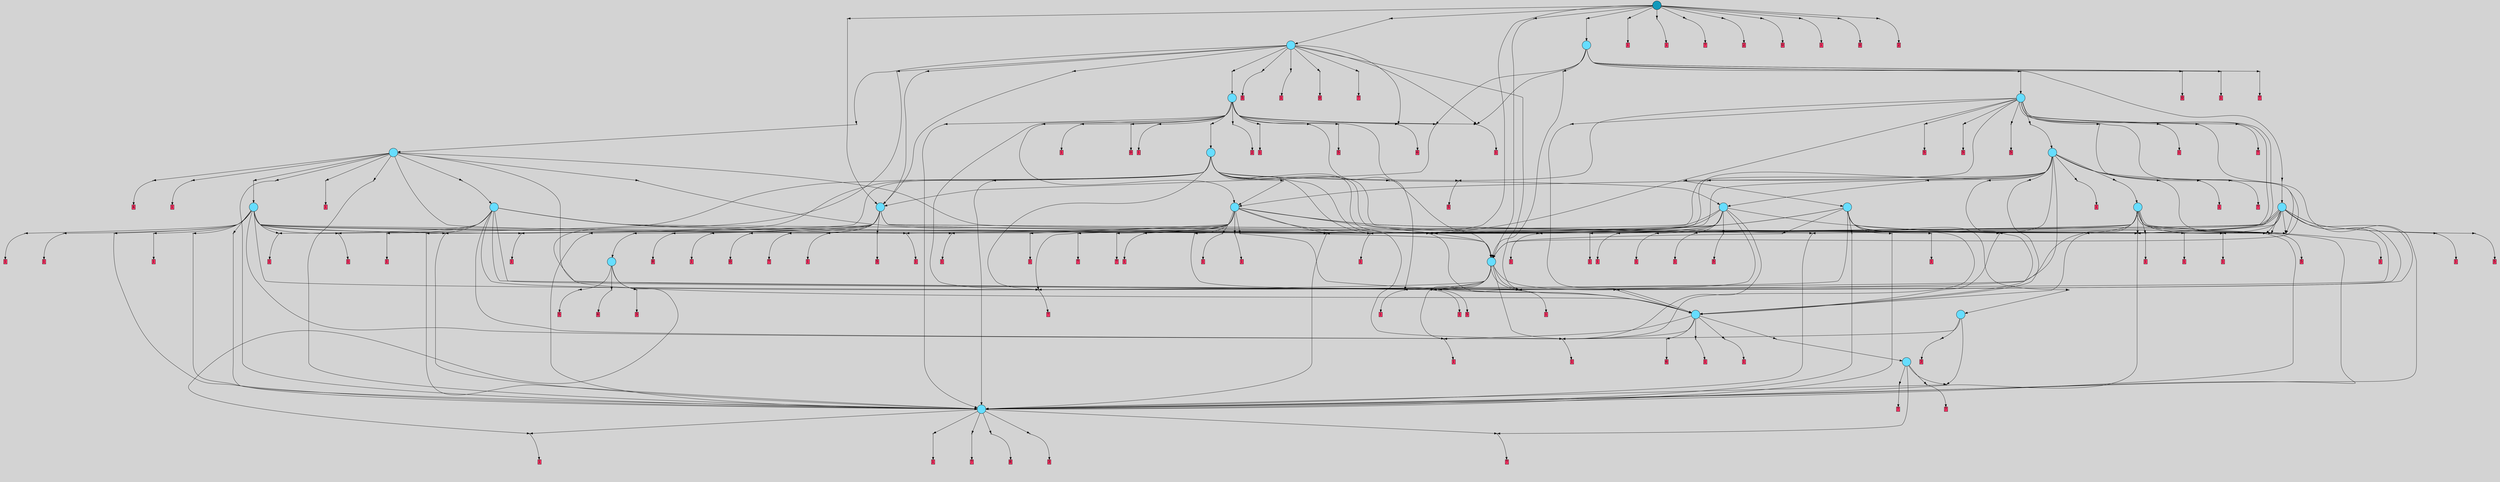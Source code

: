 // File exported with GEGELATI v1.3.1
// On the 2024-07-06 18:17:39
// With the MARL::MarlTPGGraphDotExporter
digraph{
	graph[pad = "0.212, 0.055" bgcolor = lightgray]
	node[shape=circle style = filled label = ""]
		T39 [fillcolor="#66ddff"]
		T136 [fillcolor="#66ddff"]
		T166 [fillcolor="#66ddff"]
		T232 [fillcolor="#66ddff"]
		T241 [fillcolor="#66ddff"]
		T284 [fillcolor="#66ddff"]
		T320 [fillcolor="#66ddff"]
		T336 [fillcolor="#66ddff"]
		T361 [fillcolor="#66ddff"]
		T423 [fillcolor="#66ddff"]
		T447 [fillcolor="#66ddff"]
		T466 [fillcolor="#66ddff"]
		T472 [fillcolor="#66ddff"]
		T502 [fillcolor="#66ddff"]
		T559 [fillcolor="#66ddff"]
		T566 [fillcolor="#66ddff"]
		T592 [fillcolor="#66ddff"]
		T687 [fillcolor="#66ddff"]
		T871 [fillcolor="#66ddff"]
		T911 [fillcolor="#66ddff"]
		T978 [fillcolor="#66ddff"]
		T1188 [fillcolor="#1199bb"]
		P22051 [fillcolor="#cccccc" shape=point] //
		I22051 [shape=box style=invis label="1|4&2|7#1|0&#92;n6|4&1|3#4|5&#92;n6|7&2|3#4|0&#92;n"]
		P22051 -> I22051[style=invis]
		A13172 [fillcolor="#ff3366" shape=box margin=0.03 width=0 height=0 label="5"]
		T39 -> P22051 -> A13172
		P22052 [fillcolor="#cccccc" shape=point] //
		I22052 [shape=box style=invis label="3|2&1|3#1|0&#92;n3|0&1|7#1|5&#92;n8|3&1|2#2|6&#92;n2|1&2|3#1|3&#92;n0|3&0|6#3|3&#92;n0|6&3|1#1|4&#92;n"]
		P22052 -> I22052[style=invis]
		A13173 [fillcolor="#ff3366" shape=box margin=0.03 width=0 height=0 label="6"]
		T39 -> P22052 -> A13173
		P22053 [fillcolor="#cccccc" shape=point] //
		I22053 [shape=box style=invis label="5|2&4|4#2|3&#92;n6|4&0|7#4|1&#92;n0|3&0|1#2|1&#92;n5|7&1|1#4|0&#92;n5|7&1|2#2|7&#92;n0|4&2|3#3|3&#92;n0|3&2|3#2|7&#92;n8|7&4|7#0|2&#92;n0|2&3|0#0|2&#92;n"]
		P22053 -> I22053[style=invis]
		A13174 [fillcolor="#ff3366" shape=box margin=0.03 width=0 height=0 label="1"]
		T39 -> P22053 -> A13174
		P22054 [fillcolor="#cccccc" shape=point] //
		I22054 [shape=box style=invis label="7|5&2|1#2|5&#92;n1|0&2|2#0|5&#92;n3|3&3|6#2|4&#92;n"]
		P22054 -> I22054[style=invis]
		A13175 [fillcolor="#ff3366" shape=box margin=0.03 width=0 height=0 label="3"]
		T39 -> P22054 -> A13175
		P22055 [fillcolor="#cccccc" shape=point] //
		I22055 [shape=box style=invis label="4|0&1|0#2|3&#92;n8|7&2|0#3|3&#92;n3|3&0|0#1|2&#92;n3|6&2|2#1|7&#92;n2|3&0|4#3|1&#92;n0|3&3|3#0|7&#92;n7|0&3|3#2|2&#92;n"]
		P22055 -> I22055[style=invis]
		A13176 [fillcolor="#ff3366" shape=box margin=0.03 width=0 height=0 label="7"]
		T136 -> P22055 -> A13176
		P22056 [fillcolor="#cccccc" shape=point] //
		I22056 [shape=box style=invis label="3|5&4|5#0|3&#92;n8|7&3|6#2|1&#92;n8|0&2|5#0|4&#92;n"]
		P22056 -> I22056[style=invis]
		A13177 [fillcolor="#ff3366" shape=box margin=0.03 width=0 height=0 label="3"]
		T136 -> P22056 -> A13177
		P22057 [fillcolor="#cccccc" shape=point] //
		I22057 [shape=box style=invis label="5|2&4|4#2|3&#92;n0|3&0|1#2|4&#92;n0|2&3|0#0|2&#92;n1|0&3|3#2|4&#92;n5|7&1|1#4|0&#92;n5|7&1|2#2|7&#92;n0|4&2|3#3|3&#92;n0|0&2|3#2|7&#92;n8|7&4|7#0|2&#92;n6|4&0|7#4|1&#92;n"]
		P22057 -> I22057[style=invis]
		A13178 [fillcolor="#ff3366" shape=box margin=0.03 width=0 height=0 label="1"]
		T136 -> P22057 -> A13178
		P22058 [fillcolor="#cccccc" shape=point] //
		I22058 [shape=box style=invis label="1|6&2|6#1|2&#92;n2|3&4|0#1|3&#92;n5|6&4|0#2|1&#92;n7|0&4|1#0|7&#92;n2|6&0|4#1|1&#92;n"]
		P22058 -> I22058[style=invis]
		A13179 [fillcolor="#ff3366" shape=box margin=0.03 width=0 height=0 label="7"]
		T136 -> P22058 -> A13179
		P22059 [fillcolor="#cccccc" shape=point] //
		I22059 [shape=box style=invis label="4|1&2|1#0|7&#92;n8|0&2|7#0|3&#92;n8|4&3|2#1|5&#92;n"]
		P22059 -> I22059[style=invis]
		A13180 [fillcolor="#ff3366" shape=box margin=0.03 width=0 height=0 label="8"]
		T136 -> P22059 -> A13180
		T136 -> P22053
		P22060 [fillcolor="#cccccc" shape=point] //
		I22060 [shape=box style=invis label="8|4&3|6#1|3&#92;n3|7&1|4#1|0&#92;n5|3&2|4#3|0&#92;n0|0&4|7#3|0&#92;n7|3&0|5#1|7&#92;n7|6&1|5#4|4&#92;n6|1&1|1#1|0&#92;n"]
		P22060 -> I22060[style=invis]
		T166 -> P22060 -> T136
		T166 -> P22055
		P22061 [fillcolor="#cccccc" shape=point] //
		I22061 [shape=box style=invis label="4|0&1|0#2|3&#92;n6|0&4|1#1|2&#92;n7|0&4|3#2|2&#92;n3|3&0|0#1|2&#92;n8|7&2|0#3|3&#92;n2|3&0|4#3|1&#92;n3|2&0|2#2|3&#92;n3|6&2|2#0|7&#92;n"]
		P22061 -> I22061[style=invis]
		A13181 [fillcolor="#ff3366" shape=box margin=0.03 width=0 height=0 label="7"]
		T166 -> P22061 -> A13181
		P22062 [fillcolor="#cccccc" shape=point] //
		I22062 [shape=box style=invis label="4|0&1|0#2|3&#92;n3|6&2|2#1|7&#92;n2|3&0|4#3|1&#92;n3|3&0|0#1|2&#92;n5|0&1|7#0|6&#92;n8|7&3|0#3|3&#92;n7|6&0|2#1|7&#92;n0|3&3|3#0|7&#92;n"]
		P22062 -> I22062[style=invis]
		A13182 [fillcolor="#ff3366" shape=box margin=0.03 width=0 height=0 label="7"]
		T166 -> P22062 -> A13182
		P22063 [fillcolor="#cccccc" shape=point] //
		I22063 [shape=box style=invis label="7|4&4|1#0|1&#92;n8|5&1|1#3|7&#92;n2|4&4|0#0|1&#92;n4|0&3|4#1|2&#92;n4|6&3|7#1|5&#92;n"]
		P22063 -> I22063[style=invis]
		A13183 [fillcolor="#ff3366" shape=box margin=0.03 width=0 height=0 label="3"]
		T232 -> P22063 -> A13183
		T232 -> P22060
		P22064 [fillcolor="#cccccc" shape=point] //
		I22064 [shape=box style=invis label="5|3&2|3#4|7&#92;n2|0&3|4#2|6&#92;n3|2&1|2#4|0&#92;n"]
		P22064 -> I22064[style=invis]
		A13184 [fillcolor="#ff3366" shape=box margin=0.03 width=0 height=0 label="1"]
		T232 -> P22064 -> A13184
		P22065 [fillcolor="#cccccc" shape=point] //
		I22065 [shape=box style=invis label="3|0&0|6#3|6&#92;n7|7&1|7#2|2&#92;n6|0&4|0#4|0&#92;n6|6&0|7#4|1&#92;n4|3&1|2#3|6&#92;n"]
		P22065 -> I22065[style=invis]
		A13185 [fillcolor="#ff3366" shape=box margin=0.03 width=0 height=0 label="1"]
		T241 -> P22065 -> A13185
		P22066 [fillcolor="#cccccc" shape=point] //
		I22066 [shape=box style=invis label="4|5&1|4#2|3&#92;n2|6&3|2#1|2&#92;n5|1&3|2#1|4&#92;n1|0&4|7#4|6&#92;n5|4&2|0#1|1&#92;n5|5&1|3#0|7&#92;n"]
		P22066 -> I22066[style=invis]
		T241 -> P22066 -> T166
		P22067 [fillcolor="#cccccc" shape=point] //
		I22067 [shape=box style=invis label="7|0&0|5#0|6&#92;n1|2&1|3#3|7&#92;n"]
		P22067 -> I22067[style=invis]
		A13186 [fillcolor="#ff3366" shape=box margin=0.03 width=0 height=0 label="1"]
		T241 -> P22067 -> A13186
		T241 -> P22064
		P22068 [fillcolor="#cccccc" shape=point] //
		I22068 [shape=box style=invis label="5|4&1|2#2|7&#92;n5|2&4|4#1|3&#92;n2|3&0|1#2|1&#92;n1|2&3|3#3|2&#92;n6|4&0|7#4|1&#92;n0|0&1|0#4|0&#92;n7|6&3|2#2|3&#92;n"]
		P22068 -> I22068[style=invis]
		A13187 [fillcolor="#ff3366" shape=box margin=0.03 width=0 height=0 label="6"]
		T241 -> P22068 -> A13187
		P22069 [fillcolor="#cccccc" shape=point] //
		I22069 [shape=box style=invis label="4|3&3|6#0|6&#92;n3|0&3|7#2|6&#92;n"]
		P22069 -> I22069[style=invis]
		A13188 [fillcolor="#ff3366" shape=box margin=0.03 width=0 height=0 label="1"]
		T241 -> P22069 -> A13188
		P22070 [fillcolor="#cccccc" shape=point] //
		I22070 [shape=box style=invis label="5|3&2|0#2|7&#92;n0|7&1|4#2|0&#92;n"]
		P22070 -> I22070[style=invis]
		A13189 [fillcolor="#ff3366" shape=box margin=0.03 width=0 height=0 label="1"]
		T284 -> P22070 -> A13189
		P22071 [fillcolor="#cccccc" shape=point] //
		I22071 [shape=box style=invis label="0|0&4|7#3|0&#92;n5|3&2|4#3|4&#92;n2|3&0|7#0|3&#92;n3|7&1|2#1|0&#92;n8|4&3|6#1|3&#92;n7|6&1|5#4|4&#92;n2|0&4|3#2|2&#92;n2|1&1|1#1|0&#92;n"]
		P22071 -> I22071[style=invis]
		T284 -> P22071 -> T241
		P22072 [fillcolor="#cccccc" shape=point] //
		I22072 [shape=box style=invis label="1|0&4|2#4|7&#92;n7|1&0|5#2|5&#92;n5|4&3|6#3|6&#92;n"]
		P22072 -> I22072[style=invis]
		A13190 [fillcolor="#ff3366" shape=box margin=0.03 width=0 height=0 label="5"]
		T284 -> P22072 -> A13190
		P22073 [fillcolor="#cccccc" shape=point] //
		I22073 [shape=box style=invis label="5|3&2|3#2|7&#92;n"]
		P22073 -> I22073[style=invis]
		A13191 [fillcolor="#ff3366" shape=box margin=0.03 width=0 height=0 label="1"]
		T284 -> P22073 -> A13191
		T284 -> P22064
		T284 -> P22065
		P22074 [fillcolor="#cccccc" shape=point] //
		I22074 [shape=box style=invis label="2|0&3|4#2|6&#92;n5|3&2|3#2|7&#92;n3|2&1|2#4|0&#92;n"]
		P22074 -> I22074[style=invis]
		A13192 [fillcolor="#ff3366" shape=box margin=0.03 width=0 height=0 label="1"]
		T284 -> P22074 -> A13192
		T284 -> P22070
		P22075 [fillcolor="#cccccc" shape=point] //
		I22075 [shape=box style=invis label="4|0&1|0#2|3&#92;n0|3&3|3#0|7&#92;n3|3&0|0#1|2&#92;n3|6&2|1#1|7&#92;n8|6&2|6#4|2&#92;n8|7&3|0#3|3&#92;n2|3&0|4#3|1&#92;n7|0&3|3#2|2&#92;n"]
		P22075 -> I22075[style=invis]
		A13193 [fillcolor="#ff3366" shape=box margin=0.03 width=0 height=0 label="7"]
		T284 -> P22075 -> A13193
		P22076 [fillcolor="#cccccc" shape=point] //
		I22076 [shape=box style=invis label="5|7&3|2#1|0&#92;n3|5&4|6#0|0&#92;n0|0&1|4#4|0&#92;n"]
		P22076 -> I22076[style=invis]
		A13194 [fillcolor="#ff3366" shape=box margin=0.03 width=0 height=0 label="1"]
		T320 -> P22076 -> A13194
		P22077 [fillcolor="#cccccc" shape=point] //
		I22077 [shape=box style=invis label="0|0&4|7#3|0&#92;n5|3&2|4#3|0&#92;n3|7&1|2#1|0&#92;n8|4&3|6#1|3&#92;n2|0&4|3#2|2&#92;n7|6&1|5#4|4&#92;n2|1&1|1#1|0&#92;n"]
		P22077 -> I22077[style=invis]
		T320 -> P22077 -> T241
		P22078 [fillcolor="#cccccc" shape=point] //
		I22078 [shape=box style=invis label="1|0&4|5#4|7&#92;n7|1&0|5#2|5&#92;n"]
		P22078 -> I22078[style=invis]
		A13195 [fillcolor="#ff3366" shape=box margin=0.03 width=0 height=0 label="5"]
		T320 -> P22078 -> A13195
		P22079 [fillcolor="#cccccc" shape=point] //
		I22079 [shape=box style=invis label="5|1&2|2#4|0&#92;n3|0&2|4#2|2&#92;n7|4&3|6#1|1&#92;n"]
		P22079 -> I22079[style=invis]
		A13196 [fillcolor="#ff3366" shape=box margin=0.03 width=0 height=0 label="1"]
		T320 -> P22079 -> A13196
		P22080 [fillcolor="#cccccc" shape=point] //
		I22080 [shape=box style=invis label="5|3&2|3#4|7&#92;n3|2&1|5#4|0&#92;n2|0&3|4#2|6&#92;n"]
		P22080 -> I22080[style=invis]
		A13197 [fillcolor="#ff3366" shape=box margin=0.03 width=0 height=0 label="1"]
		T320 -> P22080 -> A13197
		P22081 [fillcolor="#cccccc" shape=point] //
		I22081 [shape=box style=invis label="5|2&4|4#2|3&#92;n0|0&2|3#2|7&#92;n0|2&3|0#0|2&#92;n1|0&3|3#2|4&#92;n5|7&1|1#4|0&#92;n5|7&1|2#2|7&#92;n0|4&2|3#3|3&#92;n0|3&0|2#2|4&#92;n8|7&4|7#0|2&#92;n6|4&0|7#4|1&#92;n"]
		P22081 -> I22081[style=invis]
		A13198 [fillcolor="#ff3366" shape=box margin=0.03 width=0 height=0 label="1"]
		T320 -> P22081 -> A13198
		T320 -> P22064
		P22082 [fillcolor="#cccccc" shape=point] //
		I22082 [shape=box style=invis label="0|7&1|1#4|4&#92;n1|3&4|5#0|5&#92;n1|6&4|4#2|7&#92;n8|1&2|5#2|3&#92;n4|0&3|2#4|6&#92;n7|7&4|5#2|2&#92;n"]
		P22082 -> I22082[style=invis]
		A13199 [fillcolor="#ff3366" shape=box margin=0.03 width=0 height=0 label="1"]
		T320 -> P22082 -> A13199
		T320 -> P22070
		P22083 [fillcolor="#cccccc" shape=point] //
		I22083 [shape=box style=invis label="8|1&3|5#3|7&#92;n8|3&3|3#3|5&#92;n0|0&4|6#1|5&#92;n"]
		P22083 -> I22083[style=invis]
		A13200 [fillcolor="#ff3366" shape=box margin=0.03 width=0 height=0 label="5"]
		T320 -> P22083 -> A13200
		T336 -> P22070
		P22084 [fillcolor="#cccccc" shape=point] //
		I22084 [shape=box style=invis label="2|7&4|5#3|3&#92;n5|4&3|6#3|6&#92;n1|0&4|2#3|7&#92;n"]
		P22084 -> I22084[style=invis]
		T336 -> P22084 -> T284
		T336 -> P22073
		T336 -> P22064
		P22085 [fillcolor="#cccccc" shape=point] //
		I22085 [shape=box style=invis label="3|0&0|6#3|7&#92;n6|4&4|7#2|4&#92;n7|7&1|7#2|2&#92;n6|0&4|0#4|0&#92;n4|3&1|2#3|6&#92;n6|6&0|7#4|1&#92;n"]
		P22085 -> I22085[style=invis]
		A13201 [fillcolor="#ff3366" shape=box margin=0.03 width=0 height=0 label="1"]
		T336 -> P22085 -> A13201
		P22086 [fillcolor="#cccccc" shape=point] //
		I22086 [shape=box style=invis label="5|3&2|3#2|7&#92;n0|0&0|4#1|2&#92;n3|3&0|7#1|7&#92;n"]
		P22086 -> I22086[style=invis]
		A13202 [fillcolor="#ff3366" shape=box margin=0.03 width=0 height=0 label="1"]
		T336 -> P22086 -> A13202
		T336 -> P22075
		P22087 [fillcolor="#cccccc" shape=point] //
		I22087 [shape=box style=invis label="7|4&4|2#4|6&#92;n5|6&3|1#1|4&#92;n5|3&4|2#3|4&#92;n8|7&0|4#2|0&#92;n7|0&4|4#3|7&#92;n4|4&0|1#1|6&#92;n0|7&4|6#0|6&#92;n"]
		P22087 -> I22087[style=invis]
		A13203 [fillcolor="#ff3366" shape=box margin=0.03 width=0 height=0 label="1"]
		T336 -> P22087 -> A13203
		P22088 [fillcolor="#cccccc" shape=point] //
		I22088 [shape=box style=invis label="8|4&3|6#1|3&#92;n5|3&2|4#3|0&#92;n3|7&1|4#1|0&#92;n7|6&1|6#4|4&#92;n6|5&3|3#1|7&#92;n4|2&3|0#4|3&#92;n0|0&4|7#3|0&#92;n6|1&1|1#3|0&#92;n"]
		P22088 -> I22088[style=invis]
		T336 -> P22088 -> T136
		P22089 [fillcolor="#cccccc" shape=point] //
		I22089 [shape=box style=invis label="0|0&4|7#3|0&#92;n8|3&1|0#4|7&#92;n8|4&3|6#1|3&#92;n5|3&2|4#1|0&#92;n3|7&1|4#1|0&#92;n2|0&4|3#2|2&#92;n7|6&1|5#4|4&#92;n2|1&1|1#1|0&#92;n"]
		P22089 -> I22089[style=invis]
		T336 -> P22089 -> T136
		P22090 [fillcolor="#cccccc" shape=point] //
		I22090 [shape=box style=invis label="8|4&3|6#1|3&#92;n7|6&1|5#4|4&#92;n5|3&2|4#3|0&#92;n0|0&4|7#3|0&#92;n2|3&0|5#1|7&#92;n3|7&1|4#1|0&#92;n1|4&0|7#2|5&#92;n6|1&1|1#1|0&#92;n"]
		P22090 -> I22090[style=invis]
		T336 -> P22090 -> T136
		P22091 [fillcolor="#cccccc" shape=point] //
		I22091 [shape=box style=invis label="3|0&2|4#2|2&#92;n5|1&2|2#4|3&#92;n"]
		P22091 -> I22091[style=invis]
		A13204 [fillcolor="#ff3366" shape=box margin=0.03 width=0 height=0 label="1"]
		T336 -> P22091 -> A13204
		T361 -> P22084
		P22092 [fillcolor="#cccccc" shape=point] //
		I22092 [shape=box style=invis label="7|4&3|6#0|6&#92;n6|0&1|7#4|3&#92;n3|7&0|1#4|7&#92;n1|6&1|4#0|7&#92;n"]
		P22092 -> I22092[style=invis]
		A13205 [fillcolor="#ff3366" shape=box margin=0.03 width=0 height=0 label="1"]
		T361 -> P22092 -> A13205
		P22093 [fillcolor="#cccccc" shape=point] //
		I22093 [shape=box style=invis label="2|0&3|4#2|6&#92;n5|4&2|3#4|7&#92;n3|2&1|2#4|0&#92;n"]
		P22093 -> I22093[style=invis]
		A13206 [fillcolor="#ff3366" shape=box margin=0.03 width=0 height=0 label="1"]
		T361 -> P22093 -> A13206
		T361 -> P22085
		T361 -> P22086
		T361 -> P22075
		P22094 [fillcolor="#cccccc" shape=point] //
		I22094 [shape=box style=invis label="7|4&4|2#4|6&#92;n5|6&2|1#1|4&#92;n4|4&0|1#1|6&#92;n7|0&4|4#3|7&#92;n5|3&4|2#3|4&#92;n0|7&4|6#0|6&#92;n"]
		P22094 -> I22094[style=invis]
		A13207 [fillcolor="#ff3366" shape=box margin=0.03 width=0 height=0 label="1"]
		T361 -> P22094 -> A13207
		P22095 [fillcolor="#cccccc" shape=point] //
		I22095 [shape=box style=invis label="5|3&2|4#3|0&#92;n0|1&2|1#3|3&#92;n6|5&3|5#1|7&#92;n3|7&1|4#1|0&#92;n4|2&3|0#4|3&#92;n6|1&1|1#3|0&#92;n0|0&4|7#3|0&#92;n"]
		P22095 -> I22095[style=invis]
		T361 -> P22095 -> T136
		P22096 [fillcolor="#cccccc" shape=point] //
		I22096 [shape=box style=invis label="8|7&1|0#4|7&#92;n5|3&2|4#1|0&#92;n8|4&3|6#1|3&#92;n3|7&1|4#1|0&#92;n2|0&4|3#2|2&#92;n7|6&1|5#4|4&#92;n2|1&1|1#1|0&#92;n"]
		P22096 -> I22096[style=invis]
		T361 -> P22096 -> T136
		P22097 [fillcolor="#cccccc" shape=point] //
		I22097 [shape=box style=invis label="8|1&2|2#4|3&#92;n3|0&2|4#2|2&#92;n"]
		P22097 -> I22097[style=invis]
		A13208 [fillcolor="#ff3366" shape=box margin=0.03 width=0 height=0 label="1"]
		T361 -> P22097 -> A13208
		T361 -> P22064
		P22098 [fillcolor="#cccccc" shape=point] //
		I22098 [shape=box style=invis label="0|7&1|1#4|4&#92;n1|6&4|4#2|7&#92;n8|1&2|5#0|3&#92;n4|0&3|2#4|6&#92;n4|1&3|2#3|4&#92;n7|4&2|4#3|2&#92;n7|7&4|5#2|2&#92;n"]
		P22098 -> I22098[style=invis]
		A13209 [fillcolor="#ff3366" shape=box margin=0.03 width=0 height=0 label="1"]
		T361 -> P22098 -> A13209
		T361 -> P22079
		P22099 [fillcolor="#cccccc" shape=point] //
		I22099 [shape=box style=invis label="8|4&3|6#1|3&#92;n3|7&1|4#1|0&#92;n5|3&2|4#3|0&#92;n0|0&4|7#3|0&#92;n6|1&1|1#1|0&#92;n4|6&1|5#4|4&#92;n7|3&0|5#1|7&#92;n"]
		P22099 -> I22099[style=invis]
		T361 -> P22099 -> T136
		P22100 [fillcolor="#cccccc" shape=point] //
		I22100 [shape=box style=invis label="8|4&3|6#1|3&#92;n3|7&1|4#1|0&#92;n5|3&2|4#3|0&#92;n2|0&4|3#2|2&#92;n6|4&1|2#0|0&#92;n2|1&1|1#1|0&#92;n8|6&1|5#4|4&#92;n"]
		P22100 -> I22100[style=invis]
		T361 -> P22100 -> T136
		T423 -> P22084
		P22101 [fillcolor="#cccccc" shape=point] //
		I22101 [shape=box style=invis label="0|0&3|0#2|1&#92;n7|7&2|7#2|6&#92;n"]
		P22101 -> I22101[style=invis]
		A13210 [fillcolor="#ff3366" shape=box margin=0.03 width=0 height=0 label="1"]
		T423 -> P22101 -> A13210
		P22102 [fillcolor="#cccccc" shape=point] //
		I22102 [shape=box style=invis label="6|0&4|0#4|0&#92;n3|1&0|6#3|7&#92;n7|7&1|7#2|2&#92;n4|3&1|2#3|6&#92;n"]
		P22102 -> I22102[style=invis]
		T423 -> P22102 -> T241
		T423 -> P22075
		P22103 [fillcolor="#cccccc" shape=point] //
		I22103 [shape=box style=invis label="0|0&4|7#3|0&#92;n7|6&1|5#4|4&#92;n1|4&0|7#2|5&#92;n8|4&3|6#1|3&#92;n6|3&0|5#1|7&#92;n3|7&1|4#1|0&#92;n5|3&2|6#3|0&#92;n7|6&3|0#3|3&#92;n6|1&1|1#1|0&#92;n"]
		P22103 -> I22103[style=invis]
		T423 -> P22103 -> T136
		T423 -> P22091
		P22104 [fillcolor="#cccccc" shape=point] //
		I22104 [shape=box style=invis label="0|0&4|7#3|0&#92;n4|0&4|6#1|1&#92;n3|7&1|3#1|0&#92;n4|1&1|1#1|0&#92;n7|6&1|5#4|4&#92;n8|4&3|6#1|3&#92;n2|0&4|3#2|2&#92;n"]
		P22104 -> I22104[style=invis]
		T423 -> P22104 -> T232
		T423 -> P22064
		P22105 [fillcolor="#cccccc" shape=point] //
		I22105 [shape=box style=invis label="5|4&3|6#3|6&#92;n2|7&4|5#3|1&#92;n1|0&4|2#3|7&#92;n"]
		P22105 -> I22105[style=invis]
		T423 -> P22105 -> T284
		P22106 [fillcolor="#cccccc" shape=point] //
		I22106 [shape=box style=invis label="7|6&1|6#1|4&#92;n5|3&2|4#3|0&#92;n7|2&4|4#1|2&#92;n3|7&1|4#1|0&#92;n8|4&3|6#1|3&#92;n6|5&3|3#1|7&#92;n4|2&3|0#4|3&#92;n0|0&4|7#3|0&#92;n"]
		P22106 -> I22106[style=invis]
		T423 -> P22106 -> T136
		P22107 [fillcolor="#cccccc" shape=point] //
		I22107 [shape=box style=invis label="4|6&3|4#1|6&#92;n0|0&0|4#4|7&#92;n8|6&2|5#0|2&#92;n5|7&1|4#2|4&#92;n8|7&3|6#1|2&#92;n5|3&0|1#3|3&#92;n8|7&2|1#1|2&#92;n"]
		P22107 -> I22107[style=invis]
		A13211 [fillcolor="#ff3366" shape=box margin=0.03 width=0 height=0 label="1"]
		T447 -> P22107 -> A13211
		P22108 [fillcolor="#cccccc" shape=point] //
		I22108 [shape=box style=invis label="1|3&2|3#2|7&#92;n"]
		P22108 -> I22108[style=invis]
		A13212 [fillcolor="#ff3366" shape=box margin=0.03 width=0 height=0 label="1"]
		T447 -> P22108 -> A13212
		P22109 [fillcolor="#cccccc" shape=point] //
		I22109 [shape=box style=invis label="3|2&0|2#4|2&#92;n3|4&1|2#3|1&#92;n2|0&1|4#2|6&#92;n"]
		P22109 -> I22109[style=invis]
		A13213 [fillcolor="#ff3366" shape=box margin=0.03 width=0 height=0 label="1"]
		T447 -> P22109 -> A13213
		P22110 [fillcolor="#cccccc" shape=point] //
		I22110 [shape=box style=invis label="0|6&0|6#4|2&#92;n7|6&0|5#0|3&#92;n8|2&1|7#1|7&#92;n5|0&3|2#4|7&#92;n5|7&1|5#3|4&#92;n3|2&0|3#3|2&#92;n1|3&3|7#1|3&#92;n7|6&2|0#4|7&#92;n"]
		P22110 -> I22110[style=invis]
		A13214 [fillcolor="#ff3366" shape=box margin=0.03 width=0 height=0 label="1"]
		T447 -> P22110 -> A13214
		T447 -> P22089
		P22111 [fillcolor="#cccccc" shape=point] //
		I22111 [shape=box style=invis label="8|4&3|6#1|3&#92;n7|6&1|1#3|4&#92;n5|3&2|4#3|0&#92;n3|7&1|4#1|0&#92;n0|0&4|7#3|0&#92;n3|0&2|4#0|1&#92;n2|3&0|5#1|7&#92;n6|1&1|1#1|0&#92;n"]
		P22111 -> I22111[style=invis]
		T447 -> P22111 -> T136
		T447 -> P22091
		P22112 [fillcolor="#cccccc" shape=point] //
		I22112 [shape=box style=invis label="6|0&3|4#3|4&#92;n8|6&4|7#3|2&#92;n0|3&2|2#4|2&#92;n"]
		P22112 -> I22112[style=invis]
		A13215 [fillcolor="#ff3366" shape=box margin=0.03 width=0 height=0 label="1"]
		T447 -> P22112 -> A13215
		P22113 [fillcolor="#cccccc" shape=point] //
		I22113 [shape=box style=invis label="3|3&3|3#0|7&#92;n3|3&0|0#1|2&#92;n3|6&2|1#1|7&#92;n4|0&1|0#2|3&#92;n8|7&3|0#3|3&#92;n1|3&1|7#3|5&#92;n1|0&3|3#2|2&#92;n"]
		P22113 -> I22113[style=invis]
		A13216 [fillcolor="#ff3366" shape=box margin=0.03 width=0 height=0 label="7"]
		T447 -> P22113 -> A13216
		T447 -> P22090
		P22114 [fillcolor="#cccccc" shape=point] //
		I22114 [shape=box style=invis label="2|3&0|4#3|1&#92;n3|1&2|2#1|7&#92;n4|0&1|0#2|3&#92;n5|0&1|7#0|6&#92;n8|7&3|0#3|3&#92;n7|6&0|2#1|7&#92;n0|3&3|3#0|7&#92;n"]
		P22114 -> I22114[style=invis]
		A13217 [fillcolor="#ff3366" shape=box margin=0.03 width=0 height=0 label="7"]
		T447 -> P22114 -> A13217
		P22115 [fillcolor="#cccccc" shape=point] //
		I22115 [shape=box style=invis label="5|3&2|4#3|4&#92;n0|0&4|7#3|0&#92;n8|6&0|2#3|7&#92;n2|3&3|7#0|3&#92;n3|7&1|2#1|0&#92;n7|6&1|5#4|4&#92;n2|0&4|3#2|2&#92;n2|1&1|1#1|0&#92;n"]
		P22115 -> I22115[style=invis]
		T447 -> P22115 -> T241
		P22116 [fillcolor="#cccccc" shape=point] //
		I22116 [shape=box style=invis label="0|0&4|7#3|6&#92;n3|7&1|2#1|0&#92;n5|3&2|4#3|6&#92;n2|0&4|3#2|2&#92;n7|7&0|2#2|4&#92;n4|0&2|7#2|5&#92;n2|1&1|1#1|6&#92;n"]
		P22116 -> I22116[style=invis]
		T447 -> P22116 -> T241
		T447 -> P22075
		T447 -> P22084
		P22117 [fillcolor="#cccccc" shape=point] //
		I22117 [shape=box style=invis label="5|7&1|4#2|0&#92;n2|0&1|7#2|5&#92;n7|5&1|4#1|2&#92;n5|4&1|1#3|3&#92;n7|1&4|6#3|6&#92;n"]
		P22117 -> I22117[style=invis]
		A13218 [fillcolor="#ff3366" shape=box margin=0.03 width=0 height=0 label="1"]
		T466 -> P22117 -> A13218
		T466 -> P22084
		T466 -> P22073
		P22118 [fillcolor="#cccccc" shape=point] //
		I22118 [shape=box style=invis label="3|2&0|2#4|2&#92;n2|0&1|4#2|7&#92;n3|4&1|2#3|1&#92;n"]
		P22118 -> I22118[style=invis]
		A13219 [fillcolor="#ff3366" shape=box margin=0.03 width=0 height=0 label="1"]
		T466 -> P22118 -> A13219
		T466 -> P22089
		P22119 [fillcolor="#cccccc" shape=point] //
		I22119 [shape=box style=invis label="3|3&4|7#0|5&#92;n8|4&3|6#1|3&#92;n0|0&4|7#3|0&#92;n5|3&2|4#3|0&#92;n3|7&1|4#4|0&#92;n7|6&1|1#3|4&#92;n3|0&2|4#0|1&#92;n2|3&0|5#1|7&#92;n6|1&1|1#1|0&#92;n"]
		P22119 -> I22119[style=invis]
		T466 -> P22119 -> T136
		T466 -> P22091
		T466 -> P22090
		T466 -> P22071
		T466 -> P22091
		T466 -> P22075
		T466 -> P22078
		P22120 [fillcolor="#cccccc" shape=point] //
		I22120 [shape=box style=invis label="0|0&3|4#4|5&#92;n4|1&0|1#2|5&#92;n3|1&0|7#4|0&#92;n3|1&2|6#4|3&#92;n6|1&3|7#1|0&#92;n8|1&3|1#3|5&#92;n8|4&1|2#4|0&#92;n"]
		P22120 -> I22120[style=invis]
		A13220 [fillcolor="#ff3366" shape=box margin=0.03 width=0 height=0 label="1"]
		T466 -> P22120 -> A13220
		T466 -> P22085
		P22121 [fillcolor="#cccccc" shape=point] //
		I22121 [shape=box style=invis label="7|1&0|5#2|5&#92;n1|0&4|5#1|7&#92;n"]
		P22121 -> I22121[style=invis]
		A13221 [fillcolor="#ff3366" shape=box margin=0.03 width=0 height=0 label="5"]
		T466 -> P22121 -> A13221
		P22122 [fillcolor="#cccccc" shape=point] //
		I22122 [shape=box style=invis label="5|4&3|6#3|6&#92;n2|7&4|5#3|3&#92;n1|0&4|2#3|4&#92;n"]
		P22122 -> I22122[style=invis]
		T472 -> P22122 -> T284
		P22123 [fillcolor="#cccccc" shape=point] //
		I22123 [shape=box style=invis label="3|0&0|6#3|7&#92;n6|6&0|7#4|1&#92;n2|7&1|7#2|2&#92;n6|0&4|0#4|0&#92;n4|3&1|2#3|6&#92;n6|4&4|7#2|4&#92;n"]
		P22123 -> I22123[style=invis]
		A13222 [fillcolor="#ff3366" shape=box margin=0.03 width=0 height=0 label="1"]
		T472 -> P22123 -> A13222
		P22124 [fillcolor="#cccccc" shape=point] //
		I22124 [shape=box style=invis label="0|0&4|7#3|0&#92;n1|3&2|4#1|0&#92;n5|7&1|4#1|0&#92;n2|1&1|1#1|0&#92;n7|6&1|5#4|4&#92;n2|0&4|3#2|2&#92;n5|0&0|6#3|4&#92;n8|2&2|5#0|1&#92;n"]
		P22124 -> I22124[style=invis]
		T472 -> P22124 -> T136
		P22125 [fillcolor="#cccccc" shape=point] //
		I22125 [shape=box style=invis label="1|3&0|2#1|3&#92;n0|0&4|7#4|0&#92;n0|3&2|4#3|0&#92;n2|4&4|1#1|3&#92;n6|1&1|1#2|0&#92;n4|4&3|0#2|1&#92;n7|6&1|5#4|4&#92;n1|4&0|7#2|5&#92;n"]
		P22125 -> I22125[style=invis]
		T472 -> P22125 -> T136
		P22126 [fillcolor="#cccccc" shape=point] //
		I22126 [shape=box style=invis label="5|6&3|1#1|4&#92;n5|3&4|2#3|4&#92;n0|7&4|6#1|6&#92;n7|0&4|4#3|7&#92;n4|4&0|1#1|6&#92;n8|7&0|4#2|0&#92;n"]
		P22126 -> I22126[style=invis]
		T472 -> P22126 -> T336
		T472 -> P22071
		P22127 [fillcolor="#cccccc" shape=point] //
		I22127 [shape=box style=invis label="2|7&1|6#2|2&#92;n0|7&1|4#2|0&#92;n6|4&2|5#3|4&#92;n3|2&1|3#0|2&#92;n4|0&4|7#4|5&#92;n1|5&0|6#4|4&#92;n"]
		P22127 -> I22127[style=invis]
		T472 -> P22127 -> T361
		P22128 [fillcolor="#cccccc" shape=point] //
		I22128 [shape=box style=invis label="3|2&2|0#2|2&#92;n4|6&2|0#1|2&#92;n6|0&0|6#0|5&#92;n3|7&4|3#4|3&#92;n"]
		P22128 -> I22128[style=invis]
		A13223 [fillcolor="#ff3366" shape=box margin=0.03 width=0 height=0 label="1"]
		T472 -> P22128 -> A13223
		P22129 [fillcolor="#cccccc" shape=point] //
		I22129 [shape=box style=invis label="5|4&4|7#2|4&#92;n7|7&1|7#2|2&#92;n1|5&3|3#3|5&#92;n4|3&1|2#4|6&#92;n0|1&3|3#0|7&#92;n3|0&2|6#3|7&#92;n"]
		P22129 -> I22129[style=invis]
		A13224 [fillcolor="#ff3366" shape=box margin=0.03 width=0 height=0 label="4"]
		T472 -> P22129 -> A13224
		T472 -> P22120
		T472 -> P22112
		T502 -> P22118
		T502 -> P22089
		T502 -> P22119
		T502 -> P22091
		P22130 [fillcolor="#cccccc" shape=point] //
		I22130 [shape=box style=invis label="4|5&0|1#0|0&#92;n2|0&4|3#2|2&#92;n7|6&1|5#4|4&#92;n0|3&0|0#2|2&#92;n2|3&0|3#0|3&#92;n8|1&2|1#2|2&#92;n5|6&1|6#0|0&#92;n3|7&1|2#1|0&#92;n0|0&3|7#3|0&#92;n6|2&3|2#4|7&#92;n"]
		P22130 -> I22130[style=invis]
		T502 -> P22130 -> T241
		T502 -> P22075
		T502 -> P22078
		T502 -> P22120
		T502 -> P22085
		P22131 [fillcolor="#cccccc" shape=point] //
		I22131 [shape=box style=invis label="6|7&0|5#2|1&#92;n0|0&1|4#1|6&#92;n5|7&1|1#4|6&#92;n"]
		P22131 -> I22131[style=invis]
		A13225 [fillcolor="#ff3366" shape=box margin=0.03 width=0 height=0 label="1"]
		T502 -> P22131 -> A13225
		T502 -> P22120
		P22132 [fillcolor="#cccccc" shape=point] //
		I22132 [shape=box style=invis label="0|3&1|6#2|2&#92;n8|5&2|6#4|1&#92;n7|2&1|2#2|3&#92;n"]
		P22132 -> I22132[style=invis]
		A13226 [fillcolor="#ff3366" shape=box margin=0.03 width=0 height=0 label="1"]
		T502 -> P22132 -> A13226
		T502 -> P22111
		T559 -> P22084
		T559 -> P22092
		T559 -> P22085
		P22133 [fillcolor="#cccccc" shape=point] //
		I22133 [shape=box style=invis label="3|3&0|7#1|7&#92;n0|0&0|2#1|2&#92;n5|3&2|3#2|7&#92;n"]
		P22133 -> I22133[style=invis]
		T559 -> P22133 -> T320
		T559 -> P22075
		T559 -> P22094
		P22134 [fillcolor="#cccccc" shape=point] //
		I22134 [shape=box style=invis label="2|2&4|0#1|0&#92;n1|5&4|4#3|0&#92;n6|7&3|6#1|3&#92;n3|7&1|4#1|0&#92;n3|3&1|1#3|0&#92;n5|3&2|4#3|0&#92;n5|5&1|3#2|1&#92;n"]
		P22134 -> I22134[style=invis]
		T559 -> P22134 -> T136
		T559 -> P22096
		T559 -> P22091
		T559 -> P22064
		P22135 [fillcolor="#cccccc" shape=point] //
		I22135 [shape=box style=invis label="0|0&2|7#4|3&#92;n6|7&2|3#4|0&#92;n7|6&1|1#4|4&#92;n6|4&1|4#4|7&#92;n"]
		P22135 -> I22135[style=invis]
		A13227 [fillcolor="#ff3366" shape=box margin=0.03 width=0 height=0 label="5"]
		T559 -> P22135 -> A13227
		T559 -> P22077
		P22136 [fillcolor="#cccccc" shape=point] //
		I22136 [shape=box style=invis label="0|0&4|7#3|0&#92;n8|4&2|6#1|3&#92;n2|1&1|1#1|0&#92;n5|6&1|5#4|4&#92;n2|0&4|3#2|2&#92;n8|0&3|3#2|1&#92;n3|6&4|4#4|7&#92;n5|2&2|4#3|0&#92;n"]
		P22136 -> I22136[style=invis]
		T559 -> P22136 -> T447
		P22137 [fillcolor="#cccccc" shape=point] //
		I22137 [shape=box style=invis label="0|4&3|2#3|6&#92;n0|7&1|7#4|2&#92;n4|4&2|4#1|5&#92;n7|0&0|6#0|3&#92;n"]
		P22137 -> I22137[style=invis]
		A13228 [fillcolor="#ff3366" shape=box margin=0.03 width=0 height=0 label="1"]
		T566 -> P22137 -> A13228
		P22138 [fillcolor="#cccccc" shape=point] //
		I22138 [shape=box style=invis label="7|0&1|7#2|2&#92;n6|4&4|7#2|4&#92;n3|0&0|6#3|7&#92;n4|3&1|2#3|6&#92;n6|6&0|7#4|1&#92;n"]
		P22138 -> I22138[style=invis]
		A13229 [fillcolor="#ff3366" shape=box margin=0.03 width=0 height=0 label="1"]
		T566 -> P22138 -> A13229
		P22139 [fillcolor="#cccccc" shape=point] //
		I22139 [shape=box style=invis label="3|2&1|5#0|5&#92;n5|7&1|0#1|3&#92;n1|0&0|6#1|6&#92;n"]
		P22139 -> I22139[style=invis]
		T566 -> P22139 -> T320
		P22140 [fillcolor="#cccccc" shape=point] //
		I22140 [shape=box style=invis label="0|5&2|7#0|3&#92;n4|0&1|0#2|3&#92;n3|3&0|0#1|2&#92;n2|0&3|3#2|2&#92;n7|0&1|6#4|0&#92;n8|7&3|0#3|3&#92;n2|3&0|4#3|1&#92;n8|6&2|6#4|2&#92;n3|6&2|1#0|7&#92;n"]
		P22140 -> I22140[style=invis]
		A13230 [fillcolor="#ff3366" shape=box margin=0.03 width=0 height=0 label="7"]
		T566 -> P22140 -> A13230
		P22141 [fillcolor="#cccccc" shape=point] //
		I22141 [shape=box style=invis label="5|4&3|4#2|5&#92;n5|3&2|3#3|0&#92;n3|7&1|4#1|0&#92;n6|5&3|1#1|7&#92;n8|4&3|6#1|3&#92;n4|2&3|0#4|3&#92;n0|0&4|7#3|2&#92;n"]
		P22141 -> I22141[style=invis]
		T566 -> P22141 -> T136
		P22142 [fillcolor="#cccccc" shape=point] //
		I22142 [shape=box style=invis label="0|0&4|7#3|0&#92;n5|3&2|4#3|0&#92;n3|7&1|2#1|0&#92;n7|6&1|5#4|4&#92;n6|2&3|3#2|7&#92;n2|0&4|3#2|2&#92;n8|1&3|6#1|3&#92;n2|1&1|1#1|0&#92;n"]
		P22142 -> I22142[style=invis]
		T566 -> P22142 -> T241
		T566 -> P22070
		T566 -> P22084
		P22143 [fillcolor="#cccccc" shape=point] //
		I22143 [shape=box style=invis label="3|2&0|3#3|2&#92;n4|5&0|3#1|5&#92;n7|4&2|6#0|7&#92;n6|0&2|2#0|1&#92;n"]
		P22143 -> I22143[style=invis]
		T566 -> P22143 -> T502
		T566 -> P22102
		P22144 [fillcolor="#cccccc" shape=point] //
		I22144 [shape=box style=invis label="0|0&4|7#3|0&#92;n5|2&2|4#3|0&#92;n2|1&1|1#1|0&#92;n7|6&1|5#4|4&#92;n2|0&4|3#2|2&#92;n8|0&3|3#2|1&#92;n3|6&4|4#4|7&#92;n8|4&2|6#1|3&#92;n"]
		P22144 -> I22144[style=invis]
		T566 -> P22144 -> T447
		T566 -> P22090
		P22145 [fillcolor="#cccccc" shape=point] //
		I22145 [shape=box style=invis label="7|4&4|5#1|4&#92;n7|0&2|7#4|3&#92;n8|2&1|2#3|4&#92;n"]
		P22145 -> I22145[style=invis]
		T566 -> P22145 -> T241
		T566 -> P22085
		P22146 [fillcolor="#cccccc" shape=point] //
		I22146 [shape=box style=invis label="7|5&1|4#1|2&#92;n5|7&1|4#4|0&#92;n2|0&1|7#2|5&#92;n6|6&2|7#2|3&#92;n5|4&1|1#3|3&#92;n"]
		P22146 -> I22146[style=invis]
		T592 -> P22146 -> T423
		T592 -> P22084
		P22147 [fillcolor="#cccccc" shape=point] //
		I22147 [shape=box style=invis label="3|2&0|2#4|0&#92;n3|4&1|2#3|1&#92;n2|0&1|4#2|7&#92;n5|7&4|7#4|7&#92;n"]
		P22147 -> I22147[style=invis]
		T592 -> P22147 -> T566
		T592 -> P22089
		P22148 [fillcolor="#cccccc" shape=point] //
		I22148 [shape=box style=invis label="5|6&3|5#0|6&#92;n3|2&4|7#0|5&#92;n0|0&4|7#3|0&#92;n5|3&2|4#3|0&#92;n3|7&1|4#4|0&#92;n7|6&1|1#3|4&#92;n3|0&2|4#0|1&#92;n8|4&3|6#1|3&#92;n2|3&0|5#1|7&#92;n6|1&1|1#1|0&#92;n"]
		P22148 -> I22148[style=invis]
		T592 -> P22148 -> T136
		P22149 [fillcolor="#cccccc" shape=point] //
		I22149 [shape=box style=invis label="4|0&1|0#2|3&#92;n4|2&2|2#0|0&#92;n3|3&0|0#1|2&#92;n3|6&2|1#1|7&#92;n5|0&1|1#0|7&#92;n8|4&2|6#4|2&#92;n2|3&0|4#3|1&#92;n2|7&3|0#3|3&#92;n7|5&3|3#2|2&#92;n"]
		P22149 -> I22149[style=invis]
		A13231 [fillcolor="#ff3366" shape=box margin=0.03 width=0 height=0 label="7"]
		T592 -> P22149 -> A13231
		P22150 [fillcolor="#cccccc" shape=point] //
		I22150 [shape=box style=invis label="7|0&0|5#2|5&#92;n1|0&4|5#4|7&#92;n"]
		P22150 -> I22150[style=invis]
		A13232 [fillcolor="#ff3366" shape=box margin=0.03 width=0 height=0 label="5"]
		T592 -> P22150 -> A13232
		T592 -> P22120
		P22151 [fillcolor="#cccccc" shape=point] //
		I22151 [shape=box style=invis label="1|0&1|5#1|7&#92;n7|1&0|5#2|5&#92;n"]
		P22151 -> I22151[style=invis]
		A13233 [fillcolor="#ff3366" shape=box margin=0.03 width=0 height=0 label="5"]
		T592 -> P22151 -> A13233
		P22152 [fillcolor="#cccccc" shape=point] //
		I22152 [shape=box style=invis label="5|0&4|5#1|4&#92;n6|7&4|5#0|4&#92;n7|7&1|7#0|4&#92;n7|3&1|1#1|0&#92;n1|3&3|5#1|3&#92;n"]
		P22152 -> I22152[style=invis]
		T592 -> P22152 -> T284
		P22153 [fillcolor="#cccccc" shape=point] //
		I22153 [shape=box style=invis label="2|0&4|3#2|2&#92;n4|7&1|6#2|4&#92;n8|1&3|6#1|3&#92;n0|0&4|0#3|0&#92;n2|1&1|1#1|0&#92;n"]
		P22153 -> I22153[style=invis]
		T592 -> P22153 -> T241
		T592 -> P22135
		P22154 [fillcolor="#cccccc" shape=point] //
		I22154 [shape=box style=invis label="8|6&0|0#3|2&#92;n7|1&4|5#2|5&#92;n"]
		P22154 -> I22154[style=invis]
		A13234 [fillcolor="#ff3366" shape=box margin=0.03 width=0 height=0 label="5"]
		T592 -> P22154 -> A13234
		P22155 [fillcolor="#cccccc" shape=point] //
		I22155 [shape=box style=invis label="0|0&3|4#4|5&#92;n8|1&3|1#3|5&#92;n7|1&0|7#4|0&#92;n3|1&2|6#4|3&#92;n0|1&3|4#3|7&#92;n6|1&3|7#1|0&#92;n4|1&0|1#2|5&#92;n8|4&1|2#4|0&#92;n"]
		P22155 -> I22155[style=invis]
		A13235 [fillcolor="#ff3366" shape=box margin=0.03 width=0 height=0 label="1"]
		T592 -> P22155 -> A13235
		T592 -> P22089
		T687 -> P22118
		T687 -> P22119
		P22156 [fillcolor="#cccccc" shape=point] //
		I22156 [shape=box style=invis label="4|4&1|5#3|1&#92;n7|5&0|0#3|5&#92;n1|4&0|0#4|2&#92;n7|7&0|6#2|0&#92;n6|1&3|2#4|4&#92;n7|0&3|3#2|2&#92;n6|0&1|7#0|2&#92;n"]
		P22156 -> I22156[style=invis]
		A13236 [fillcolor="#ff3366" shape=box margin=0.03 width=0 height=0 label="8"]
		T687 -> P22156 -> A13236
		P22157 [fillcolor="#cccccc" shape=point] //
		I22157 [shape=box style=invis label="3|4&2|1#4|6&#92;n3|0&4|7#4|0&#92;n"]
		P22157 -> I22157[style=invis]
		A13237 [fillcolor="#ff3366" shape=box margin=0.03 width=0 height=0 label="1"]
		T687 -> P22157 -> A13237
		P22158 [fillcolor="#cccccc" shape=point] //
		I22158 [shape=box style=invis label="2|4&2|3#2|1&#92;n1|0&3|5#4|7&#92;n"]
		P22158 -> I22158[style=invis]
		A13238 [fillcolor="#ff3366" shape=box margin=0.03 width=0 height=0 label="5"]
		T687 -> P22158 -> A13238
		T687 -> P22077
		P22159 [fillcolor="#cccccc" shape=point] //
		I22159 [shape=box style=invis label="0|0&4|6#0|3&#92;n2|6&2|2#4|7&#92;n5|2&0|5#1|3&#92;n6|1&1|2#0|0&#92;n2|4&1|1#1|0&#92;n3|4&4|0#1|0&#92;n7|6&0|7#1|6&#92;n"]
		P22159 -> I22159[style=invis]
		A13239 [fillcolor="#ff3366" shape=box margin=0.03 width=0 height=0 label="0"]
		T687 -> P22159 -> A13239
		P22160 [fillcolor="#cccccc" shape=point] //
		I22160 [shape=box style=invis label="0|1&0|0#3|6&#92;n7|0&1|2#2|7&#92;n6|5&1|0#2|5&#92;n"]
		P22160 -> I22160[style=invis]
		T687 -> P22160 -> T39
		P22161 [fillcolor="#cccccc" shape=point] //
		I22161 [shape=box style=invis label="0|5&2|7#0|3&#92;n7|0&1|6#4|0&#92;n3|3&0|0#1|2&#92;n2|0&3|3#2|2&#92;n4|0&1|0#2|3&#92;n8|6&2|6#4|2&#92;n7|3&0|4#3|1&#92;n8|5&3|0#3|3&#92;n3|6&2|1#0|7&#92;n"]
		P22161 -> I22161[style=invis]
		A13240 [fillcolor="#ff3366" shape=box margin=0.03 width=0 height=0 label="7"]
		T687 -> P22161 -> A13240
		T687 -> P22091
		P22162 [fillcolor="#cccccc" shape=point] //
		I22162 [shape=box style=invis label="0|3&1|1#4|4&#92;n1|6&4|4#2|7&#92;n5|0&4|4#3|7&#92;n4|0&3|2#4|6&#92;n7|4&2|4#3|2&#92;n8|1&2|5#0|3&#92;n7|7&4|5#2|2&#92;n"]
		P22162 -> I22162[style=invis]
		A13241 [fillcolor="#ff3366" shape=box margin=0.03 width=0 height=0 label="1"]
		T687 -> P22162 -> A13241
		P22163 [fillcolor="#cccccc" shape=point] //
		I22163 [shape=box style=invis label="8|4&3|6#0|3&#92;n5|3&2|3#3|0&#92;n5|4&3|4#2|5&#92;n3|7&1|4#1|0&#92;n6|5&3|5#1|7&#92;n6|1&1|1#3|0&#92;n4|2&3|0#4|3&#92;n0|0&4|7#3|2&#92;n"]
		P22163 -> I22163[style=invis]
		T687 -> P22163 -> T136
		P22164 [fillcolor="#cccccc" shape=point] //
		I22164 [shape=box style=invis label="3|2&2|4#2|2&#92;n3|0&2|5#0|3&#92;n3|5&4|3#2|6&#92;n"]
		P22164 -> I22164[style=invis]
		T871 -> P22164 -> T687
		P22165 [fillcolor="#cccccc" shape=point] //
		I22165 [shape=box style=invis label="4|0&4|2#3|7&#92;n5|4&3|6#3|6&#92;n"]
		P22165 -> I22165[style=invis]
		T871 -> P22165 -> T466
		P22166 [fillcolor="#cccccc" shape=point] //
		I22166 [shape=box style=invis label="4|3&1|2#3|6&#92;n6|4&4|7#2|4&#92;n6|0&4|1#4|0&#92;n5|7&1|7#2|2&#92;n6|6&0|7#4|1&#92;n"]
		P22166 -> I22166[style=invis]
		A13242 [fillcolor="#ff3366" shape=box margin=0.03 width=0 height=0 label="1"]
		T871 -> P22166 -> A13242
		P22167 [fillcolor="#cccccc" shape=point] //
		I22167 [shape=box style=invis label="3|5&0|6#3|1&#92;n4|5&0|0#3|2&#92;n3|5&1|0#1|7&#92;n2|0&2|6#2|7&#92;n7|6&0|1#4|1&#92;n6|4&0|2#4|6&#92;n"]
		P22167 -> I22167[style=invis]
		A13243 [fillcolor="#ff3366" shape=box margin=0.03 width=0 height=0 label="0"]
		T871 -> P22167 -> A13243
		P22168 [fillcolor="#cccccc" shape=point] //
		I22168 [shape=box style=invis label="4|0&4|5#0|0&#92;n"]
		P22168 -> I22168[style=invis]
		A13244 [fillcolor="#ff3366" shape=box margin=0.03 width=0 height=0 label="1"]
		T871 -> P22168 -> A13244
		P22169 [fillcolor="#cccccc" shape=point] //
		I22169 [shape=box style=invis label="8|4&2|6#4|2&#92;n4|0&1|0#2|3&#92;n8|5&3|0#3|3&#92;n7|0&1|6#4|0&#92;n0|0&2|7#0|3&#92;n3|3&0|0#1|2&#92;n3|6&2|1#0|0&#92;n"]
		P22169 -> I22169[style=invis]
		A13245 [fillcolor="#ff3366" shape=box margin=0.03 width=0 height=0 label="7"]
		T871 -> P22169 -> A13245
		P22170 [fillcolor="#cccccc" shape=point] //
		I22170 [shape=box style=invis label="2|7&3|5#3|3&#92;n1|0&4|2#3|7&#92;n1|7&3|2#4|5&#92;n5|4&3|6#3|6&#92;n"]
		P22170 -> I22170[style=invis]
		T871 -> P22170 -> T592
		P22171 [fillcolor="#cccccc" shape=point] //
		I22171 [shape=box style=invis label="0|7&4|5#3|3&#92;n5|2&3|6#3|6&#92;n1|0&4|2#3|7&#92;n2|2&0|5#3|3&#92;n"]
		P22171 -> I22171[style=invis]
		T871 -> P22171 -> T284
		T911 -> P22164
		P22172 [fillcolor="#cccccc" shape=point] //
		I22172 [shape=box style=invis label="3|7&4|6#3|6&#92;n6|5&3|1#1|4&#92;n1|0&0|5#1|3&#92;n2|4&4|4#0|3&#92;n0|1&2|7#3|1&#92;n1|3&2|1#1|2&#92;n8|5&3|0#4|3&#92;n4|4&3|2#3|3&#92;n"]
		P22172 -> I22172[style=invis]
		A13246 [fillcolor="#ff3366" shape=box margin=0.03 width=0 height=0 label="1"]
		T911 -> P22172 -> A13246
		P22173 [fillcolor="#cccccc" shape=point] //
		I22173 [shape=box style=invis label="6|6&3|0#4|0&#92;n0|4&3|6#2|1&#92;n0|0&1|1#2|1&#92;n"]
		P22173 -> I22173[style=invis]
		A13247 [fillcolor="#ff3366" shape=box margin=0.03 width=0 height=0 label="5"]
		T911 -> P22173 -> A13247
		P22174 [fillcolor="#cccccc" shape=point] //
		I22174 [shape=box style=invis label="5|0&2|0#4|3&#92;n2|6&1|0#2|3&#92;n"]
		P22174 -> I22174[style=invis]
		A13248 [fillcolor="#ff3366" shape=box margin=0.03 width=0 height=0 label="1"]
		T911 -> P22174 -> A13248
		P22175 [fillcolor="#cccccc" shape=point] //
		I22175 [shape=box style=invis label="5|4&3|6#3|6&#92;n2|7&0|5#3|3&#92;n1|0&4|2#3|7&#92;n"]
		P22175 -> I22175[style=invis]
		T911 -> P22175 -> T284
		T911 -> P22166
		T911 -> P22075
		P22176 [fillcolor="#cccccc" shape=point] //
		I22176 [shape=box style=invis label="4|6&2|2#2|4&#92;n0|1&1|3#2|1&#92;n8|5&0|0#3|2&#92;n3|5&3|0#1|7&#92;n3|5&0|6#3|1&#92;n2|0&2|6#2|7&#92;n"]
		P22176 -> I22176[style=invis]
		A13249 [fillcolor="#ff3366" shape=box margin=0.03 width=0 height=0 label="0"]
		T911 -> P22176 -> A13249
		P22177 [fillcolor="#cccccc" shape=point] //
		I22177 [shape=box style=invis label="1|3&1|2#3|0&#92;n0|0&4|7#3|0&#92;n5|2&2|4#3|0&#92;n2|1&1|1#1|0&#92;n7|6&1|5#4|4&#92;n2|0&4|3#2|2&#92;n4|6&4|4#4|7&#92;n8|0&3|3#2|1&#92;n"]
		P22177 -> I22177[style=invis]
		T911 -> P22177 -> T447
		P22178 [fillcolor="#cccccc" shape=point] //
		I22178 [shape=box style=invis label="4|3&1|2#3|6&#92;n5|3&4|1#1|3&#92;n1|6&4|3#1|1&#92;n6|0&4|2#4|5&#92;n"]
		P22178 -> I22178[style=invis]
		A13250 [fillcolor="#ff3366" shape=box margin=0.03 width=0 height=0 label="1"]
		T911 -> P22178 -> A13250
		P22179 [fillcolor="#cccccc" shape=point] //
		I22179 [shape=box style=invis label="7|2&1|7#2|5&#92;n4|0&2|2#0|7&#92;n4|6&1|2#3|5&#92;n5|3&2|1#1|0&#92;n8|4&3|6#1|7&#92;n8|4&4|7#2|7&#92;n6|5&1|0#4|4&#92;n"]
		P22179 -> I22179[style=invis]
		T911 -> P22179 -> T136
		P22180 [fillcolor="#cccccc" shape=point] //
		I22180 [shape=box style=invis label="7|2&0|5#0|2&#92;n3|0&1|3#1|0&#92;n"]
		P22180 -> I22180[style=invis]
		A13251 [fillcolor="#ff3366" shape=box margin=0.03 width=0 height=0 label="6"]
		T911 -> P22180 -> A13251
		P22181 [fillcolor="#cccccc" shape=point] //
		I22181 [shape=box style=invis label="1|7&3|1#2|4&#92;n3|0&2|7#2|0&#92;n"]
		P22181 -> I22181[style=invis]
		T911 -> P22181 -> T559
		P22182 [fillcolor="#cccccc" shape=point] //
		I22182 [shape=box style=invis label="0|3&4|4#3|1&#92;n0|7&1|4#2|0&#92;n2|0&4|5#1|6&#92;n"]
		P22182 -> I22182[style=invis]
		A13252 [fillcolor="#ff3366" shape=box margin=0.03 width=0 height=0 label="2"]
		T911 -> P22182 -> A13252
		T911 -> P22074
		P22183 [fillcolor="#cccccc" shape=point] //
		I22183 [shape=box style=invis label="0|0&1|1#2|1&#92;n0|4&3|6#2|1&#92;n6|5&3|0#4|0&#92;n"]
		P22183 -> I22183[style=invis]
		A13253 [fillcolor="#ff3366" shape=box margin=0.03 width=0 height=0 label="5"]
		T978 -> P22183 -> A13253
		T978 -> P22166
		P22184 [fillcolor="#cccccc" shape=point] //
		I22184 [shape=box style=invis label="3|2&2|4#2|2&#92;n3|0&2|5#0|3&#92;n1|3&1|2#3|5&#92;n3|5&3|3#2|6&#92;n"]
		P22184 -> I22184[style=invis]
		T978 -> P22184 -> T687
		P22185 [fillcolor="#cccccc" shape=point] //
		I22185 [shape=box style=invis label="7|2&2|3#1|4&#92;n8|4&3|6#1|3&#92;n7|6&2|5#4|4&#92;n5|5&2|4#1|0&#92;n8|0&1|0#4|7&#92;n7|7&1|4#1|0&#92;n4|5&3|5#1|2&#92;n2|1&4|3#2|2&#92;n3|1&1|3#3|5&#92;n"]
		P22185 -> I22185[style=invis]
		T978 -> P22185 -> T472
		P22186 [fillcolor="#cccccc" shape=point] //
		I22186 [shape=box style=invis label="4|6&2|2#2|5&#92;n3|5&3|0#1|7&#92;n2|0&2|6#2|7&#92;n3|5&0|6#3|1&#92;n4|5&0|0#3|2&#92;n"]
		P22186 -> I22186[style=invis]
		T978 -> P22186 -> T911
		P22187 [fillcolor="#cccccc" shape=point] //
		I22187 [shape=box style=invis label="8|0&2|7#3|6&#92;n3|4&4|4#0|7&#92;n0|2&4|0#2|7&#92;n"]
		P22187 -> I22187[style=invis]
		T978 -> P22187 -> T687
		P22188 [fillcolor="#cccccc" shape=point] //
		I22188 [shape=box style=invis label="8|2&4|4#2|3&#92;n7|0&1|1#4|0&#92;n6|4&0|7#4|1&#92;n0|3&0|1#2|1&#92;n5|7&1|2#2|7&#92;n8|7&4|7#0|2&#92;n0|3&2|3#2|7&#92;n0|4&2|3#3|3&#92;n0|2&3|0#0|2&#92;n"]
		P22188 -> I22188[style=invis]
		A13254 [fillcolor="#ff3366" shape=box margin=0.03 width=0 height=0 label="1"]
		T978 -> P22188 -> A13254
		T978 -> P22070
		P22189 [fillcolor="#cccccc" shape=point] //
		I22189 [shape=box style=invis label="4|6&2|2#2|4&#92;n3|5&3|0#1|6&#92;n2|0&2|6#2|7&#92;n0|4&2|2#1|4&#92;n3|5&0|6#3|1&#92;n4|5&0|0#3|2&#92;n6|4&0|2#4|6&#92;n"]
		P22189 -> I22189[style=invis]
		A13255 [fillcolor="#ff3366" shape=box margin=0.03 width=0 height=0 label="0"]
		T978 -> P22189 -> A13255
		T978 -> P22180
		P22190 [fillcolor="#cccccc" shape=point] //
		I22190 [shape=box style=invis label="8|7&3|0#3|3&#92;n3|1&2|2#1|7&#92;n4|0&1|0#2|3&#92;n5|0&3|7#0|6&#92;n2|3&0|4#3|1&#92;n7|6&0|2#1|7&#92;n"]
		P22190 -> I22190[style=invis]
		A13256 [fillcolor="#ff3366" shape=box margin=0.03 width=0 height=0 label="7"]
		T978 -> P22190 -> A13256
		P22191 [fillcolor="#cccccc" shape=point] //
		I22191 [shape=box style=invis label="3|7&1|2#1|5&#92;n7|7&3|2#3|3&#92;n2|7&4|0#1|6&#92;n0|2&4|7#3|6&#92;n4|0&2|6#2|5&#92;n"]
		P22191 -> I22191[style=invis]
		T978 -> P22191 -> T241
		P22192 [fillcolor="#cccccc" shape=point] //
		I22192 [shape=box style=invis label="3|0&2|2#0|3&#92;n3|2&2|4#2|2&#92;n0|4&3|0#0|3&#92;n3|5&4|3#2|0&#92;n"]
		P22192 -> I22192[style=invis]
		T1188 -> P22192 -> T687
		P22193 [fillcolor="#cccccc" shape=point] //
		I22193 [shape=box style=invis label="4|3&4|3#4|2&#92;n4|4&0|4#3|6&#92;n4|2&4|6#3|3&#92;n7|7&2|3#0|0&#92;n5|0&1|7#2|2&#92;n6|6&0|7#4|1&#92;n3|5&0|4#0|6&#92;n4|0&3|4#0|7&#92;n"]
		P22193 -> I22193[style=invis]
		A13257 [fillcolor="#ff3366" shape=box margin=0.03 width=0 height=0 label="1"]
		T1188 -> P22193 -> A13257
		P22194 [fillcolor="#cccccc" shape=point] //
		I22194 [shape=box style=invis label="4|3&1|2#3|6&#92;n6|0&4|2#4|5&#92;n5|6&4|1#1|3&#92;n1|6&4|3#1|1&#92;n0|7&2|7#4|2&#92;n"]
		P22194 -> I22194[style=invis]
		A13258 [fillcolor="#ff3366" shape=box margin=0.03 width=0 height=0 label="1"]
		T1188 -> P22194 -> A13258
		P22195 [fillcolor="#cccccc" shape=point] //
		I22195 [shape=box style=invis label="4|0&1|0#2|3&#92;n5|0&1|0#1|6&#92;n2|3&0|4#3|0&#92;n3|1&2|2#1|7&#92;n5|0&1|6#0|6&#92;n8|7&3|0#3|3&#92;n6|3&1|0#3|6&#92;n7|6&0|2#1|7&#92;n0|3&3|3#0|7&#92;n"]
		P22195 -> I22195[style=invis]
		A13259 [fillcolor="#ff3366" shape=box margin=0.03 width=0 height=0 label="7"]
		T1188 -> P22195 -> A13259
		P22196 [fillcolor="#cccccc" shape=point] //
		I22196 [shape=box style=invis label="6|0&2|2#1|1&#92;n5|4&3|6#4|6&#92;n7|6&0|0#4|5&#92;n2|0&0|0#0|4&#92;n1|7&2|3#2|5&#92;n"]
		P22196 -> I22196[style=invis]
		T1188 -> P22196 -> T871
		P22197 [fillcolor="#cccccc" shape=point] //
		I22197 [shape=box style=invis label="5|4&3|6#3|6&#92;n1|0&0|2#3|7&#92;n"]
		P22197 -> I22197[style=invis]
		T1188 -> P22197 -> T284
		P22198 [fillcolor="#cccccc" shape=point] //
		I22198 [shape=box style=invis label="0|7&1|4#2|0&#92;n0|3&4|4#2|1&#92;n2|0&4|5#1|6&#92;n"]
		P22198 -> I22198[style=invis]
		A13260 [fillcolor="#ff3366" shape=box margin=0.03 width=0 height=0 label="2"]
		T1188 -> P22198 -> A13260
		P22199 [fillcolor="#cccccc" shape=point] //
		I22199 [shape=box style=invis label="7|0&2|2#4|6&#92;n7|5&4|2#1|6&#92;n"]
		P22199 -> I22199[style=invis]
		A13261 [fillcolor="#ff3366" shape=box margin=0.03 width=0 height=0 label="0"]
		T1188 -> P22199 -> A13261
		P22200 [fillcolor="#cccccc" shape=point] //
		I22200 [shape=box style=invis label="4|3&1|2#3|6&#92;n5|3&4|1#4|3&#92;n1|6&4|3#1|1&#92;n6|0&2|2#4|5&#92;n6|3&3|7#0|6&#92;n7|2&1|0#3|7&#92;n"]
		P22200 -> I22200[style=invis]
		A13262 [fillcolor="#ff3366" shape=box margin=0.03 width=0 height=0 label="1"]
		T1188 -> P22200 -> A13262
		P22201 [fillcolor="#cccccc" shape=point] //
		I22201 [shape=box style=invis label="4|6&2|2#2|4&#92;n3|5&3|0#1|7&#92;n4|5&0|0#3|2&#92;n3|5&0|6#3|1&#92;n2|0&2|6#2|7&#92;n6|4&0|2#4|6&#92;n"]
		P22201 -> I22201[style=invis]
		A13263 [fillcolor="#ff3366" shape=box margin=0.03 width=0 height=0 label="0"]
		T1188 -> P22201 -> A13263
		P22202 [fillcolor="#cccccc" shape=point] //
		I22202 [shape=box style=invis label="0|6&1|2#4|1&#92;n4|0&2|7#2|0&#92;n"]
		P22202 -> I22202[style=invis]
		T1188 -> P22202 -> T978
		P22203 [fillcolor="#cccccc" shape=point] //
		I22203 [shape=box style=invis label="2|3&4|5#2|6&#92;n0|0&1|4#2|0&#92;n"]
		P22203 -> I22203[style=invis]
		A13264 [fillcolor="#ff3366" shape=box margin=0.03 width=0 height=0 label="2"]
		T1188 -> P22203 -> A13264
		T1188 -> P22077
		{ rank= same T1188 }
}
